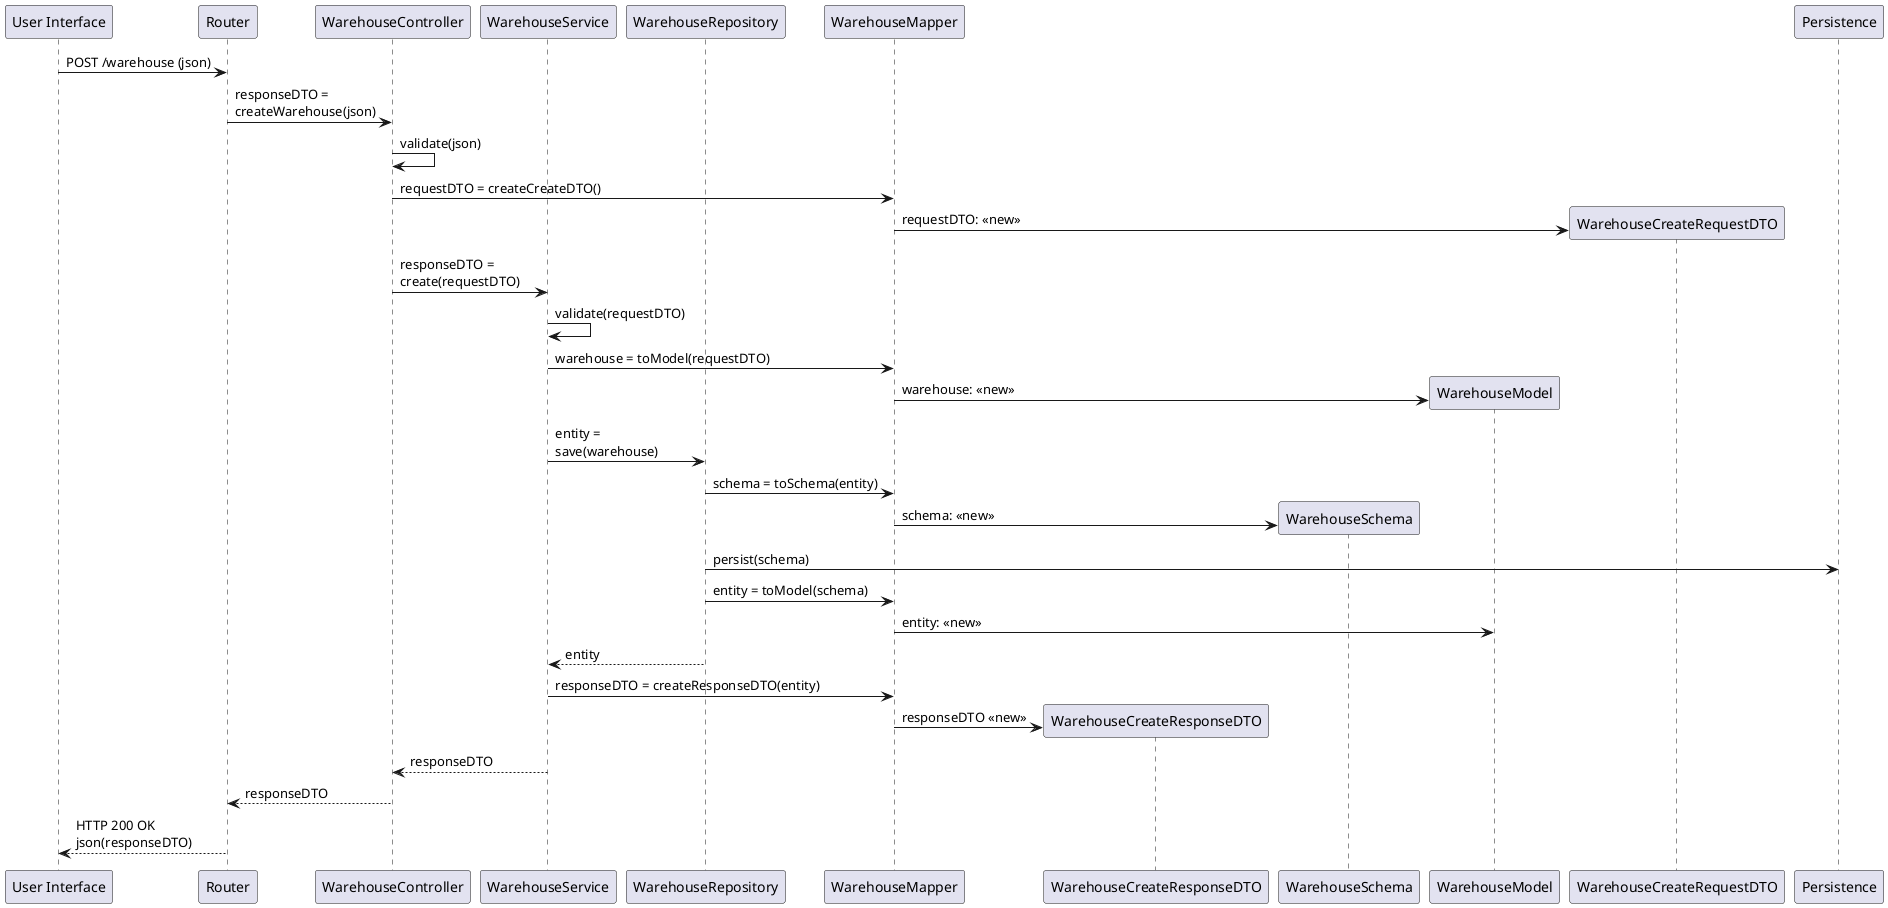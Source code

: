 
@startuml
participant "User Interface" as UI
participant "Router" as Router
participant "WarehouseController" as Controller
participant "WarehouseService" as Service

participant "WarehouseRepository" as Repository
participant "WarehouseMapper" as Mapper
participant "WarehouseCreateResponseDTO" as CreateResponseDTO
participant "WarehouseSchema" as Schema
participant "WarehouseModel" as Model
participant "WarehouseCreateRequestDTO" as CreateRequestDTO
participant "Persistence" as Persistence


UI -> Router: POST /warehouse (json)
Router -> Controller: responseDTO =\ncreateWarehouse(json)
Controller -> Controller: validate(json)
Controller -> Mapper: requestDTO = createCreateDTO()

create CreateRequestDTO
Mapper -> CreateRequestDTO: requestDTO: <<new>>

Controller -> Service: responseDTO =\ncreate(requestDTO)

Service -> Service: validate(requestDTO)
Service -> Mapper: warehouse = toModel(requestDTO)

create Model
Mapper -> Model: warehouse: <<new>>

Service -> Repository: entity =\nsave(warehouse)

Repository -> Mapper: schema = toSchema(entity)

create Schema
Mapper -> Schema: schema: <<new>>

Repository -> Persistence: persist(schema)

Repository -> Mapper: entity = toModel(schema)
Mapper -> Model: entity: <<new>>
Repository --> Service: entity


Service -> Mapper: responseDTO = createResponseDTO(entity)
create CreateResponseDTO
Mapper -> CreateResponseDTO: responseDTO <<new>>

Service --> Controller: responseDTO

Controller --> Router: responseDTO

Router --> UI: HTTP 200 OK\njson(responseDTO)

@enduml
